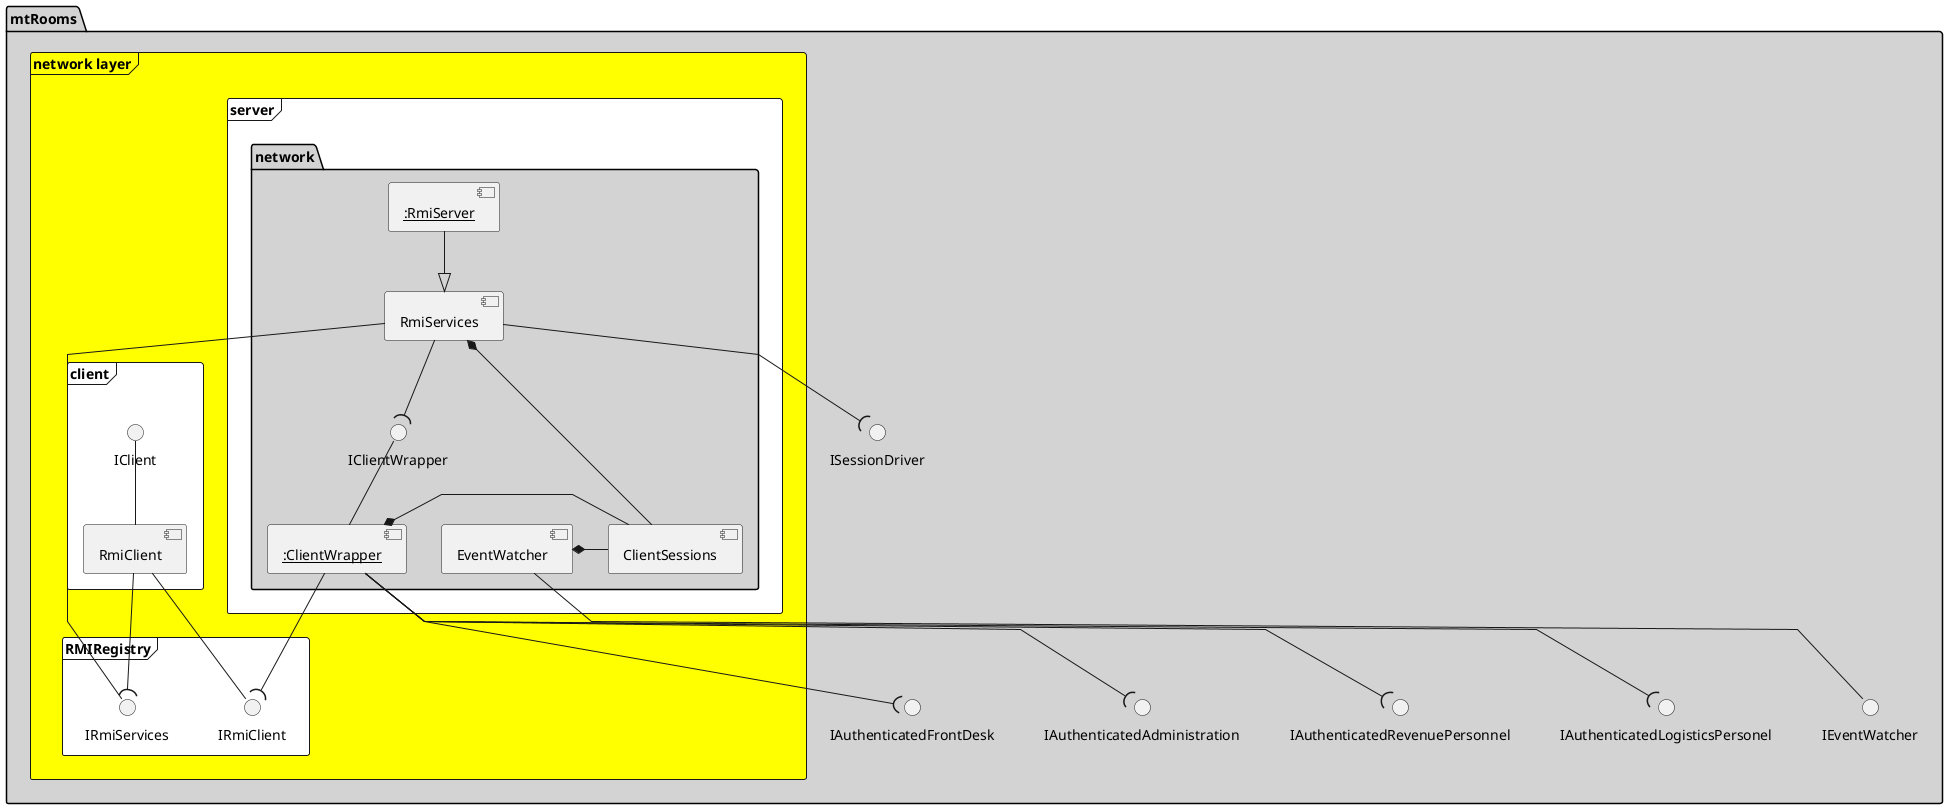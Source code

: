 @startuml

'skinparam linetype ortho
skinparam linetype polyline
'skinparam monochrome true

skinparam package {
    backgroundColor lightgrey
}

package mtRooms {
    frame "network layer" #yellow {
        frame "client" #white {
            IClient -- [RmiClient]
        }

        frame RMIRegistry as RMIRegistry #white {
            interface IRmiServices
            interface IRmiClient
        }

        frame "server" #white {
            package "network" {
                [<u>:ClientWrapper] as ClientWrapper
                [<u>:RmiServer] as RmiServer
                component RmiServices
                component ClientSessions
                component EventWatcher
                IClientWrapper -- ClientWrapper

                RmiServices --( IClientWrapper
                RmiServer --|> RmiServices
                ClientWrapper *- ClientSessions
                EventWatcher *- ClientSessions
            }

        }

        ClientWrapper --( IRmiClient
        RmiServices *-- ClientSessions
        RmiClient --( IRmiServices
        RmiClient -- IRmiClient
        IRmiServices -- RmiServices
    }

    EventWatcher -down- IEventWatcher
    RmiServices -down-( ISessionDriver
    ClientWrapper -down-( IAuthenticatedFrontDesk
    ClientWrapper -down-( IAuthenticatedAdministration
    ClientWrapper -down-( IAuthenticatedRevenuePersonnel
    ClientWrapper -down-( IAuthenticatedLogisticsPersonel
}

@enduml